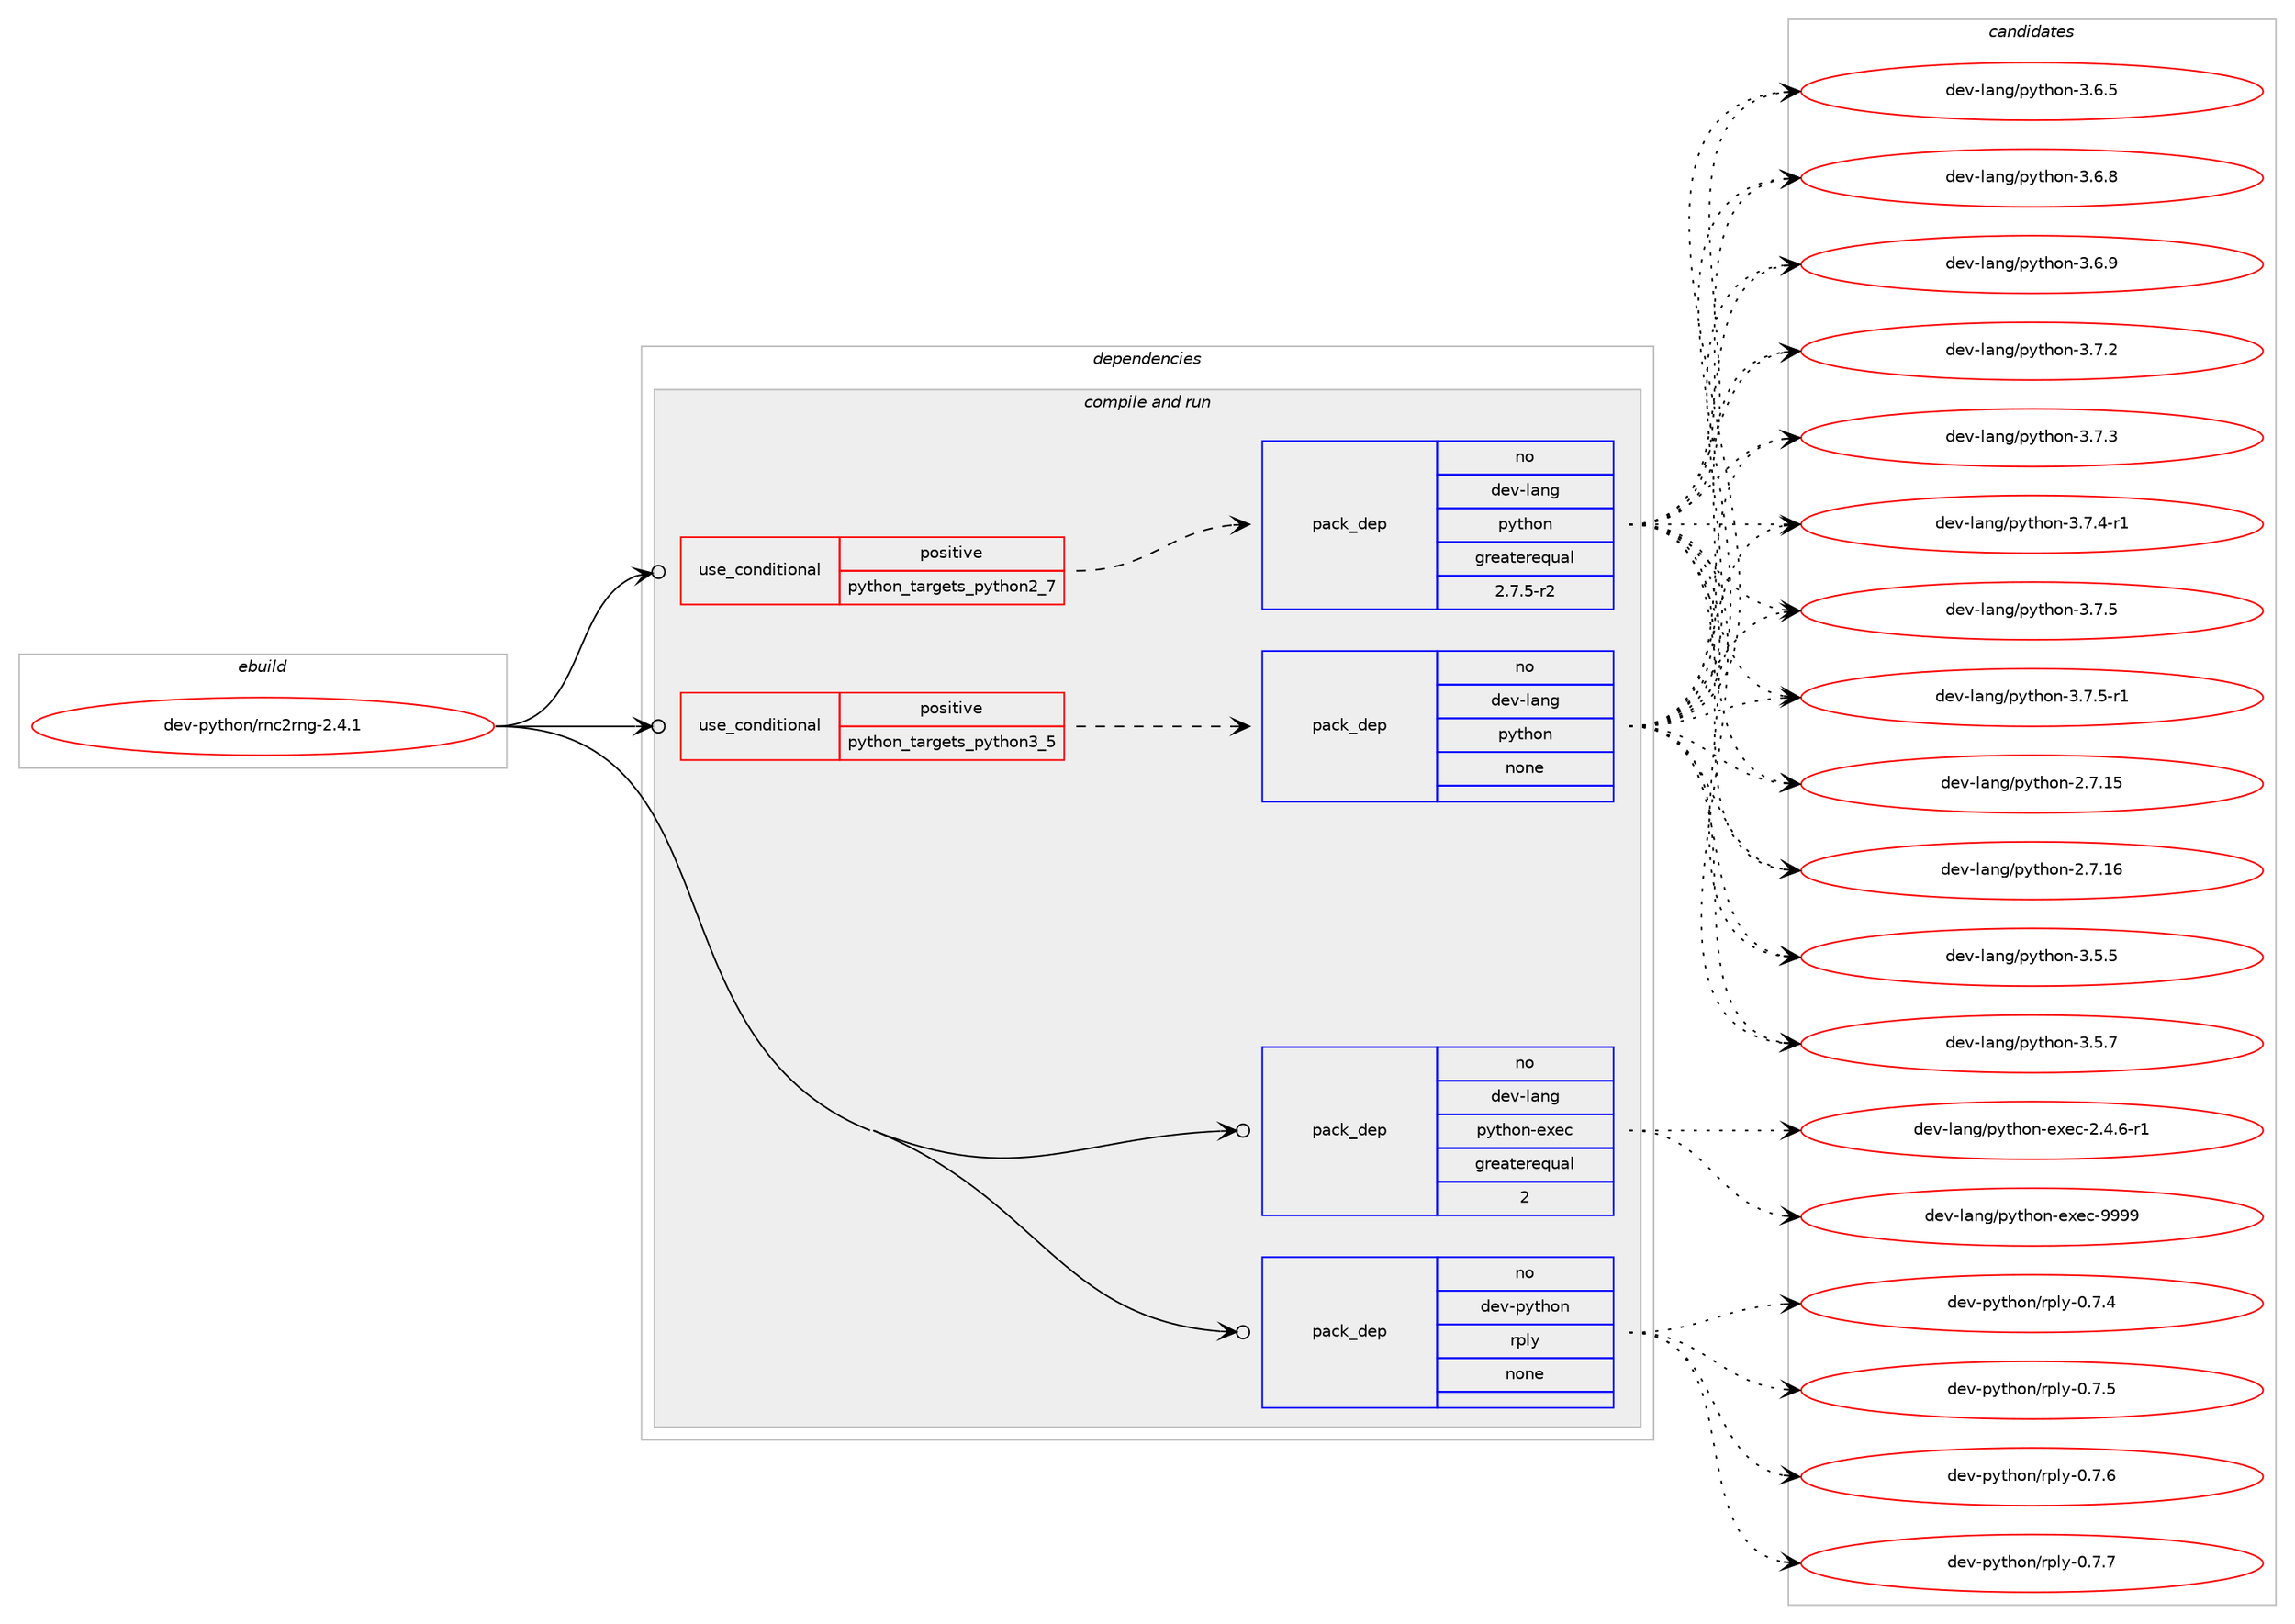 digraph prolog {

# *************
# Graph options
# *************

newrank=true;
concentrate=true;
compound=true;
graph [rankdir=LR,fontname=Helvetica,fontsize=10,ranksep=1.5];#, ranksep=2.5, nodesep=0.2];
edge  [arrowhead=vee];
node  [fontname=Helvetica,fontsize=10];

# **********
# The ebuild
# **********

subgraph cluster_leftcol {
color=gray;
rank=same;
label=<<i>ebuild</i>>;
id [label="dev-python/rnc2rng-2.4.1", color=red, width=4, href="../dev-python/rnc2rng-2.4.1.svg"];
}

# ****************
# The dependencies
# ****************

subgraph cluster_midcol {
color=gray;
label=<<i>dependencies</i>>;
subgraph cluster_compile {
fillcolor="#eeeeee";
style=filled;
label=<<i>compile</i>>;
}
subgraph cluster_compileandrun {
fillcolor="#eeeeee";
style=filled;
label=<<i>compile and run</i>>;
subgraph cond148765 {
dependency635542 [label=<<TABLE BORDER="0" CELLBORDER="1" CELLSPACING="0" CELLPADDING="4"><TR><TD ROWSPAN="3" CELLPADDING="10">use_conditional</TD></TR><TR><TD>positive</TD></TR><TR><TD>python_targets_python2_7</TD></TR></TABLE>>, shape=none, color=red];
subgraph pack474896 {
dependency635543 [label=<<TABLE BORDER="0" CELLBORDER="1" CELLSPACING="0" CELLPADDING="4" WIDTH="220"><TR><TD ROWSPAN="6" CELLPADDING="30">pack_dep</TD></TR><TR><TD WIDTH="110">no</TD></TR><TR><TD>dev-lang</TD></TR><TR><TD>python</TD></TR><TR><TD>greaterequal</TD></TR><TR><TD>2.7.5-r2</TD></TR></TABLE>>, shape=none, color=blue];
}
dependency635542:e -> dependency635543:w [weight=20,style="dashed",arrowhead="vee"];
}
id:e -> dependency635542:w [weight=20,style="solid",arrowhead="odotvee"];
subgraph cond148766 {
dependency635544 [label=<<TABLE BORDER="0" CELLBORDER="1" CELLSPACING="0" CELLPADDING="4"><TR><TD ROWSPAN="3" CELLPADDING="10">use_conditional</TD></TR><TR><TD>positive</TD></TR><TR><TD>python_targets_python3_5</TD></TR></TABLE>>, shape=none, color=red];
subgraph pack474897 {
dependency635545 [label=<<TABLE BORDER="0" CELLBORDER="1" CELLSPACING="0" CELLPADDING="4" WIDTH="220"><TR><TD ROWSPAN="6" CELLPADDING="30">pack_dep</TD></TR><TR><TD WIDTH="110">no</TD></TR><TR><TD>dev-lang</TD></TR><TR><TD>python</TD></TR><TR><TD>none</TD></TR><TR><TD></TD></TR></TABLE>>, shape=none, color=blue];
}
dependency635544:e -> dependency635545:w [weight=20,style="dashed",arrowhead="vee"];
}
id:e -> dependency635544:w [weight=20,style="solid",arrowhead="odotvee"];
subgraph pack474898 {
dependency635546 [label=<<TABLE BORDER="0" CELLBORDER="1" CELLSPACING="0" CELLPADDING="4" WIDTH="220"><TR><TD ROWSPAN="6" CELLPADDING="30">pack_dep</TD></TR><TR><TD WIDTH="110">no</TD></TR><TR><TD>dev-lang</TD></TR><TR><TD>python-exec</TD></TR><TR><TD>greaterequal</TD></TR><TR><TD>2</TD></TR></TABLE>>, shape=none, color=blue];
}
id:e -> dependency635546:w [weight=20,style="solid",arrowhead="odotvee"];
subgraph pack474899 {
dependency635547 [label=<<TABLE BORDER="0" CELLBORDER="1" CELLSPACING="0" CELLPADDING="4" WIDTH="220"><TR><TD ROWSPAN="6" CELLPADDING="30">pack_dep</TD></TR><TR><TD WIDTH="110">no</TD></TR><TR><TD>dev-python</TD></TR><TR><TD>rply</TD></TR><TR><TD>none</TD></TR><TR><TD></TD></TR></TABLE>>, shape=none, color=blue];
}
id:e -> dependency635547:w [weight=20,style="solid",arrowhead="odotvee"];
}
subgraph cluster_run {
fillcolor="#eeeeee";
style=filled;
label=<<i>run</i>>;
}
}

# **************
# The candidates
# **************

subgraph cluster_choices {
rank=same;
color=gray;
label=<<i>candidates</i>>;

subgraph choice474896 {
color=black;
nodesep=1;
choice10010111845108971101034711212111610411111045504655464953 [label="dev-lang/python-2.7.15", color=red, width=4,href="../dev-lang/python-2.7.15.svg"];
choice10010111845108971101034711212111610411111045504655464954 [label="dev-lang/python-2.7.16", color=red, width=4,href="../dev-lang/python-2.7.16.svg"];
choice100101118451089711010347112121116104111110455146534653 [label="dev-lang/python-3.5.5", color=red, width=4,href="../dev-lang/python-3.5.5.svg"];
choice100101118451089711010347112121116104111110455146534655 [label="dev-lang/python-3.5.7", color=red, width=4,href="../dev-lang/python-3.5.7.svg"];
choice100101118451089711010347112121116104111110455146544653 [label="dev-lang/python-3.6.5", color=red, width=4,href="../dev-lang/python-3.6.5.svg"];
choice100101118451089711010347112121116104111110455146544656 [label="dev-lang/python-3.6.8", color=red, width=4,href="../dev-lang/python-3.6.8.svg"];
choice100101118451089711010347112121116104111110455146544657 [label="dev-lang/python-3.6.9", color=red, width=4,href="../dev-lang/python-3.6.9.svg"];
choice100101118451089711010347112121116104111110455146554650 [label="dev-lang/python-3.7.2", color=red, width=4,href="../dev-lang/python-3.7.2.svg"];
choice100101118451089711010347112121116104111110455146554651 [label="dev-lang/python-3.7.3", color=red, width=4,href="../dev-lang/python-3.7.3.svg"];
choice1001011184510897110103471121211161041111104551465546524511449 [label="dev-lang/python-3.7.4-r1", color=red, width=4,href="../dev-lang/python-3.7.4-r1.svg"];
choice100101118451089711010347112121116104111110455146554653 [label="dev-lang/python-3.7.5", color=red, width=4,href="../dev-lang/python-3.7.5.svg"];
choice1001011184510897110103471121211161041111104551465546534511449 [label="dev-lang/python-3.7.5-r1", color=red, width=4,href="../dev-lang/python-3.7.5-r1.svg"];
dependency635543:e -> choice10010111845108971101034711212111610411111045504655464953:w [style=dotted,weight="100"];
dependency635543:e -> choice10010111845108971101034711212111610411111045504655464954:w [style=dotted,weight="100"];
dependency635543:e -> choice100101118451089711010347112121116104111110455146534653:w [style=dotted,weight="100"];
dependency635543:e -> choice100101118451089711010347112121116104111110455146534655:w [style=dotted,weight="100"];
dependency635543:e -> choice100101118451089711010347112121116104111110455146544653:w [style=dotted,weight="100"];
dependency635543:e -> choice100101118451089711010347112121116104111110455146544656:w [style=dotted,weight="100"];
dependency635543:e -> choice100101118451089711010347112121116104111110455146544657:w [style=dotted,weight="100"];
dependency635543:e -> choice100101118451089711010347112121116104111110455146554650:w [style=dotted,weight="100"];
dependency635543:e -> choice100101118451089711010347112121116104111110455146554651:w [style=dotted,weight="100"];
dependency635543:e -> choice1001011184510897110103471121211161041111104551465546524511449:w [style=dotted,weight="100"];
dependency635543:e -> choice100101118451089711010347112121116104111110455146554653:w [style=dotted,weight="100"];
dependency635543:e -> choice1001011184510897110103471121211161041111104551465546534511449:w [style=dotted,weight="100"];
}
subgraph choice474897 {
color=black;
nodesep=1;
choice10010111845108971101034711212111610411111045504655464953 [label="dev-lang/python-2.7.15", color=red, width=4,href="../dev-lang/python-2.7.15.svg"];
choice10010111845108971101034711212111610411111045504655464954 [label="dev-lang/python-2.7.16", color=red, width=4,href="../dev-lang/python-2.7.16.svg"];
choice100101118451089711010347112121116104111110455146534653 [label="dev-lang/python-3.5.5", color=red, width=4,href="../dev-lang/python-3.5.5.svg"];
choice100101118451089711010347112121116104111110455146534655 [label="dev-lang/python-3.5.7", color=red, width=4,href="../dev-lang/python-3.5.7.svg"];
choice100101118451089711010347112121116104111110455146544653 [label="dev-lang/python-3.6.5", color=red, width=4,href="../dev-lang/python-3.6.5.svg"];
choice100101118451089711010347112121116104111110455146544656 [label="dev-lang/python-3.6.8", color=red, width=4,href="../dev-lang/python-3.6.8.svg"];
choice100101118451089711010347112121116104111110455146544657 [label="dev-lang/python-3.6.9", color=red, width=4,href="../dev-lang/python-3.6.9.svg"];
choice100101118451089711010347112121116104111110455146554650 [label="dev-lang/python-3.7.2", color=red, width=4,href="../dev-lang/python-3.7.2.svg"];
choice100101118451089711010347112121116104111110455146554651 [label="dev-lang/python-3.7.3", color=red, width=4,href="../dev-lang/python-3.7.3.svg"];
choice1001011184510897110103471121211161041111104551465546524511449 [label="dev-lang/python-3.7.4-r1", color=red, width=4,href="../dev-lang/python-3.7.4-r1.svg"];
choice100101118451089711010347112121116104111110455146554653 [label="dev-lang/python-3.7.5", color=red, width=4,href="../dev-lang/python-3.7.5.svg"];
choice1001011184510897110103471121211161041111104551465546534511449 [label="dev-lang/python-3.7.5-r1", color=red, width=4,href="../dev-lang/python-3.7.5-r1.svg"];
dependency635545:e -> choice10010111845108971101034711212111610411111045504655464953:w [style=dotted,weight="100"];
dependency635545:e -> choice10010111845108971101034711212111610411111045504655464954:w [style=dotted,weight="100"];
dependency635545:e -> choice100101118451089711010347112121116104111110455146534653:w [style=dotted,weight="100"];
dependency635545:e -> choice100101118451089711010347112121116104111110455146534655:w [style=dotted,weight="100"];
dependency635545:e -> choice100101118451089711010347112121116104111110455146544653:w [style=dotted,weight="100"];
dependency635545:e -> choice100101118451089711010347112121116104111110455146544656:w [style=dotted,weight="100"];
dependency635545:e -> choice100101118451089711010347112121116104111110455146544657:w [style=dotted,weight="100"];
dependency635545:e -> choice100101118451089711010347112121116104111110455146554650:w [style=dotted,weight="100"];
dependency635545:e -> choice100101118451089711010347112121116104111110455146554651:w [style=dotted,weight="100"];
dependency635545:e -> choice1001011184510897110103471121211161041111104551465546524511449:w [style=dotted,weight="100"];
dependency635545:e -> choice100101118451089711010347112121116104111110455146554653:w [style=dotted,weight="100"];
dependency635545:e -> choice1001011184510897110103471121211161041111104551465546534511449:w [style=dotted,weight="100"];
}
subgraph choice474898 {
color=black;
nodesep=1;
choice10010111845108971101034711212111610411111045101120101994550465246544511449 [label="dev-lang/python-exec-2.4.6-r1", color=red, width=4,href="../dev-lang/python-exec-2.4.6-r1.svg"];
choice10010111845108971101034711212111610411111045101120101994557575757 [label="dev-lang/python-exec-9999", color=red, width=4,href="../dev-lang/python-exec-9999.svg"];
dependency635546:e -> choice10010111845108971101034711212111610411111045101120101994550465246544511449:w [style=dotted,weight="100"];
dependency635546:e -> choice10010111845108971101034711212111610411111045101120101994557575757:w [style=dotted,weight="100"];
}
subgraph choice474899 {
color=black;
nodesep=1;
choice1001011184511212111610411111047114112108121454846554652 [label="dev-python/rply-0.7.4", color=red, width=4,href="../dev-python/rply-0.7.4.svg"];
choice1001011184511212111610411111047114112108121454846554653 [label="dev-python/rply-0.7.5", color=red, width=4,href="../dev-python/rply-0.7.5.svg"];
choice1001011184511212111610411111047114112108121454846554654 [label="dev-python/rply-0.7.6", color=red, width=4,href="../dev-python/rply-0.7.6.svg"];
choice1001011184511212111610411111047114112108121454846554655 [label="dev-python/rply-0.7.7", color=red, width=4,href="../dev-python/rply-0.7.7.svg"];
dependency635547:e -> choice1001011184511212111610411111047114112108121454846554652:w [style=dotted,weight="100"];
dependency635547:e -> choice1001011184511212111610411111047114112108121454846554653:w [style=dotted,weight="100"];
dependency635547:e -> choice1001011184511212111610411111047114112108121454846554654:w [style=dotted,weight="100"];
dependency635547:e -> choice1001011184511212111610411111047114112108121454846554655:w [style=dotted,weight="100"];
}
}

}
